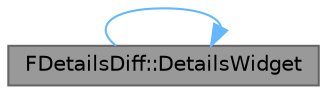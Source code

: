 digraph "FDetailsDiff::DetailsWidget"
{
 // INTERACTIVE_SVG=YES
 // LATEX_PDF_SIZE
  bgcolor="transparent";
  edge [fontname=Helvetica,fontsize=10,labelfontname=Helvetica,labelfontsize=10];
  node [fontname=Helvetica,fontsize=10,shape=box,height=0.2,width=0.4];
  rankdir="LR";
  Node1 [id="Node000001",label="FDetailsDiff::DetailsWidget",height=0.2,width=0.4,color="gray40", fillcolor="grey60", style="filled", fontcolor="black",tooltip="Returns actual widget that is used to display details."];
  Node1 -> Node1 [id="edge1_Node000001_Node000001",color="steelblue1",style="solid",tooltip=" "];
}
